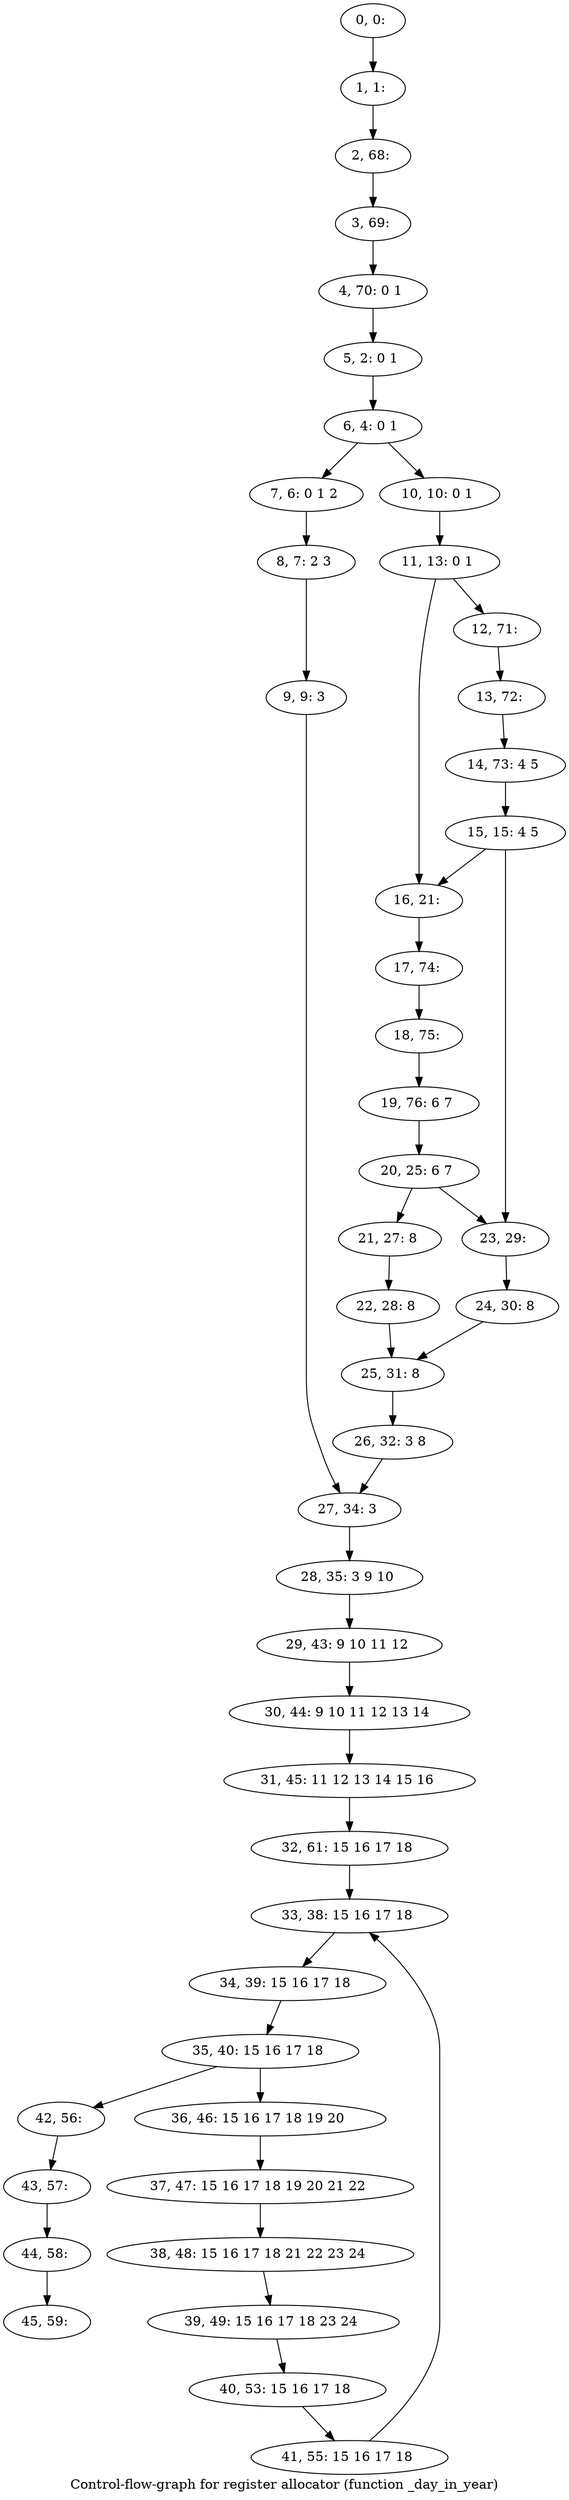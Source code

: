 digraph G {
graph [label="Control-flow-graph for register allocator (function _day_in_year)"]
0[label="0, 0: "];
1[label="1, 1: "];
2[label="2, 68: "];
3[label="3, 69: "];
4[label="4, 70: 0 1 "];
5[label="5, 2: 0 1 "];
6[label="6, 4: 0 1 "];
7[label="7, 6: 0 1 2 "];
8[label="8, 7: 2 3 "];
9[label="9, 9: 3 "];
10[label="10, 10: 0 1 "];
11[label="11, 13: 0 1 "];
12[label="12, 71: "];
13[label="13, 72: "];
14[label="14, 73: 4 5 "];
15[label="15, 15: 4 5 "];
16[label="16, 21: "];
17[label="17, 74: "];
18[label="18, 75: "];
19[label="19, 76: 6 7 "];
20[label="20, 25: 6 7 "];
21[label="21, 27: 8 "];
22[label="22, 28: 8 "];
23[label="23, 29: "];
24[label="24, 30: 8 "];
25[label="25, 31: 8 "];
26[label="26, 32: 3 8 "];
27[label="27, 34: 3 "];
28[label="28, 35: 3 9 10 "];
29[label="29, 43: 9 10 11 12 "];
30[label="30, 44: 9 10 11 12 13 14 "];
31[label="31, 45: 11 12 13 14 15 16 "];
32[label="32, 61: 15 16 17 18 "];
33[label="33, 38: 15 16 17 18 "];
34[label="34, 39: 15 16 17 18 "];
35[label="35, 40: 15 16 17 18 "];
36[label="36, 46: 15 16 17 18 19 20 "];
37[label="37, 47: 15 16 17 18 19 20 21 22 "];
38[label="38, 48: 15 16 17 18 21 22 23 24 "];
39[label="39, 49: 15 16 17 18 23 24 "];
40[label="40, 53: 15 16 17 18 "];
41[label="41, 55: 15 16 17 18 "];
42[label="42, 56: "];
43[label="43, 57: "];
44[label="44, 58: "];
45[label="45, 59: "];
0->1 ;
1->2 ;
2->3 ;
3->4 ;
4->5 ;
5->6 ;
6->7 ;
6->10 ;
7->8 ;
8->9 ;
9->27 ;
10->11 ;
11->12 ;
11->16 ;
12->13 ;
13->14 ;
14->15 ;
15->16 ;
15->23 ;
16->17 ;
17->18 ;
18->19 ;
19->20 ;
20->21 ;
20->23 ;
21->22 ;
22->25 ;
23->24 ;
24->25 ;
25->26 ;
26->27 ;
27->28 ;
28->29 ;
29->30 ;
30->31 ;
31->32 ;
32->33 ;
33->34 ;
34->35 ;
35->36 ;
35->42 ;
36->37 ;
37->38 ;
38->39 ;
39->40 ;
40->41 ;
41->33 ;
42->43 ;
43->44 ;
44->45 ;
}
